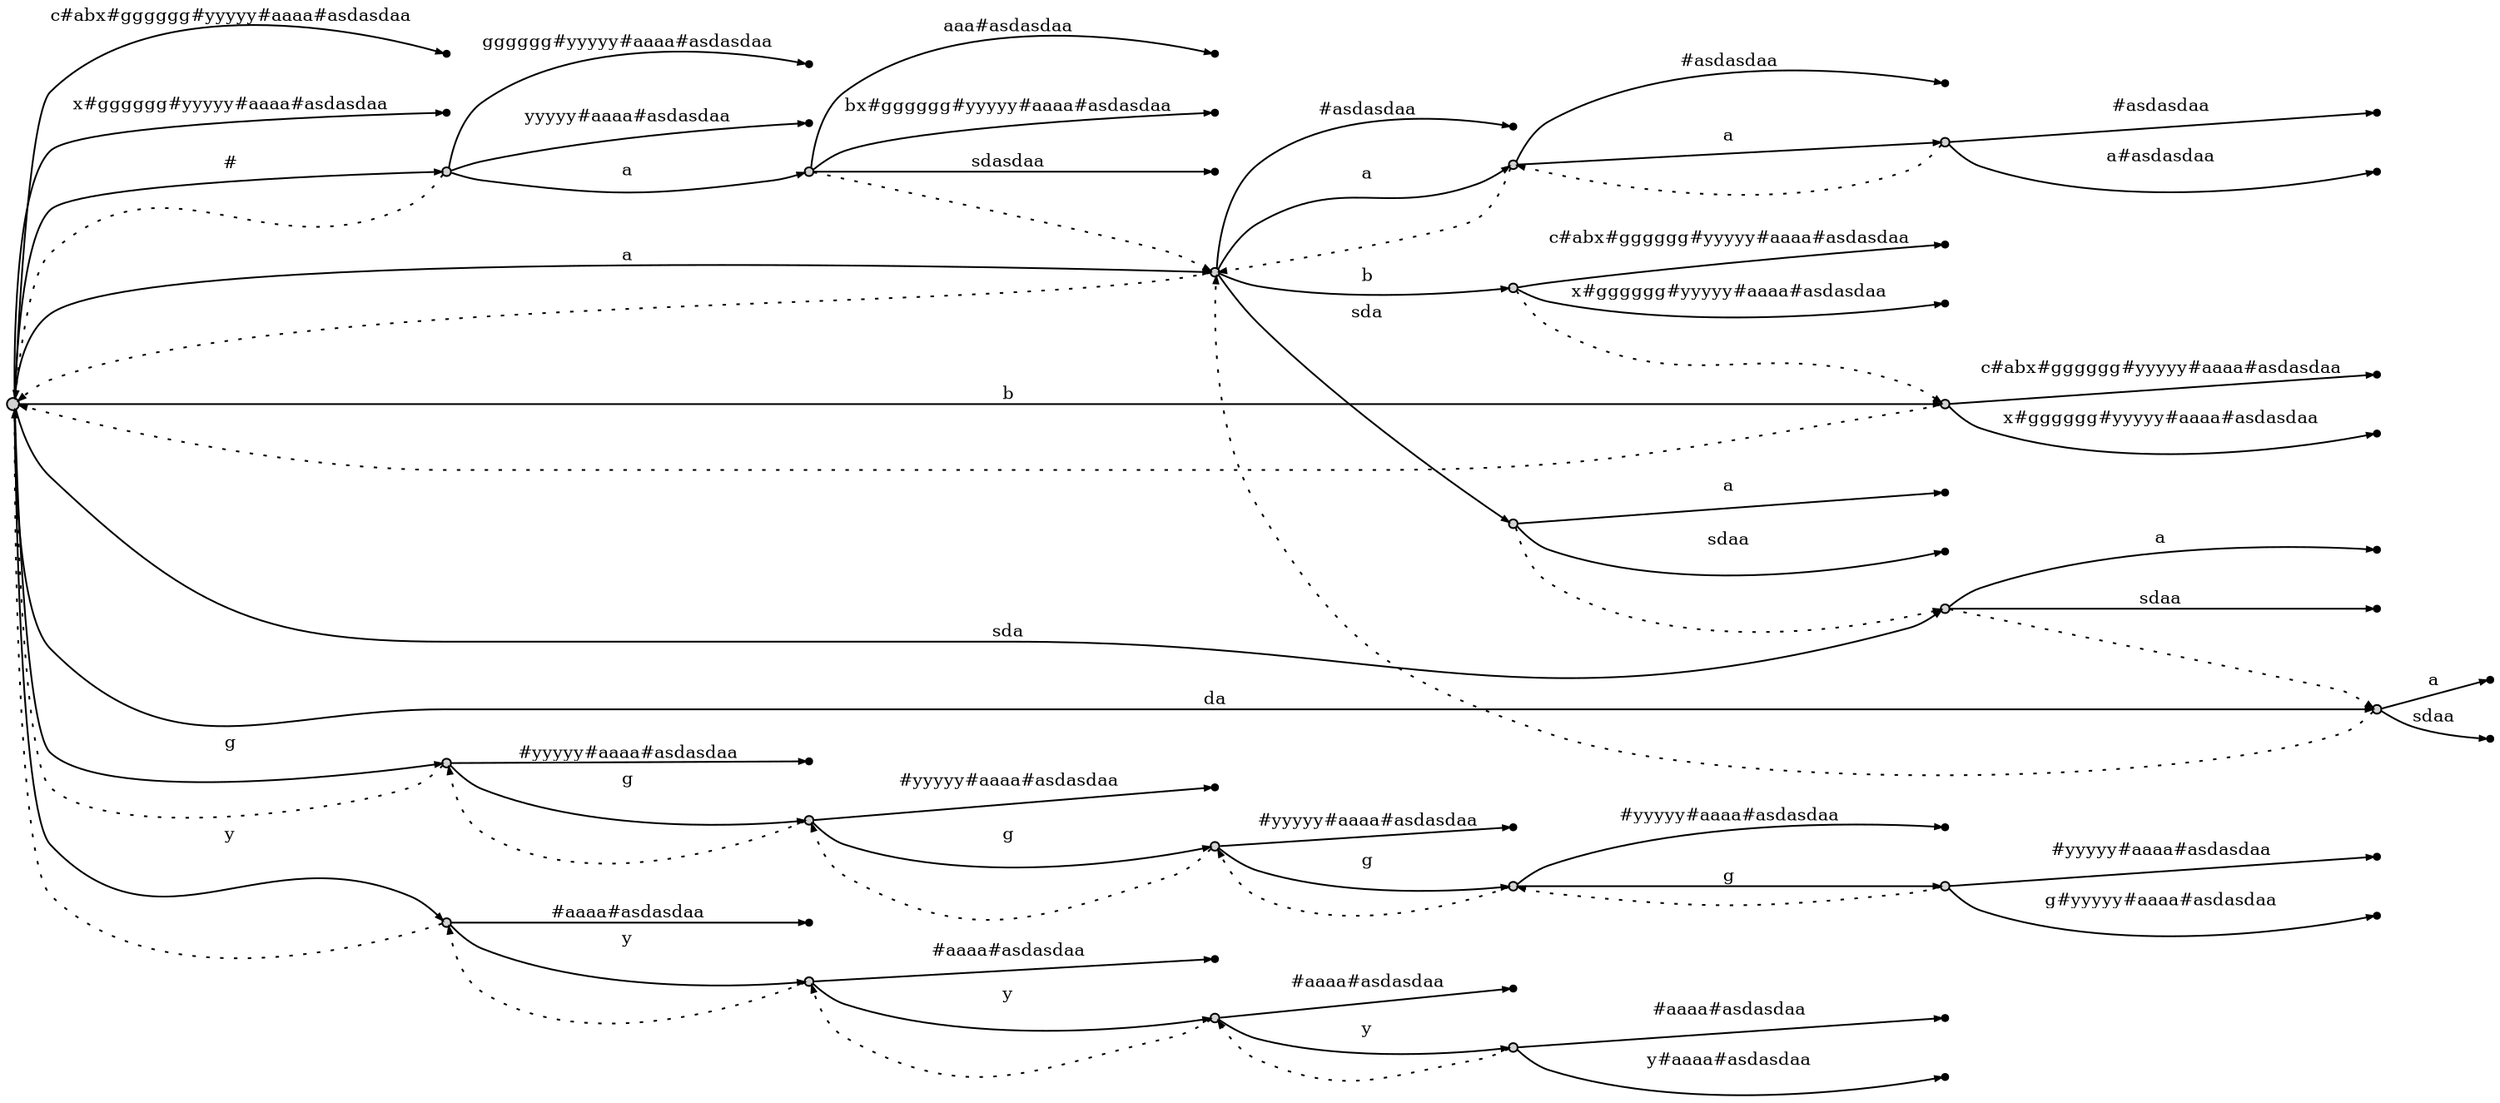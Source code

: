 digraph {
	rankdir = LR;
	edge [arrowsize=0.4,fontsize=10]
	node1 [label="",style=filled,fillcolor=lightgrey,shape=circle,width=.1,height=.1];
//------leaves------
	node35 [label="",shape=point]
	node5 [label="",shape=point]
	node43 [label="",shape=point]
	node12 [label="",shape=point]
	node24 [label="",shape=point]
	node42 [label="",shape=point]
	node41 [label="",shape=point]
	node39 [label="",shape=point]
	node37 [label="",shape=point]
	node2 [label="",shape=point]
	node7 [label="",shape=point]
	node48 [label="",shape=point]
	node44 [label="",shape=point]
	node3 [label="",shape=point]
	node9 [label="",shape=point]
	node4 [label="",shape=point]
	node52 [label="",shape=point]
	node46 [label="",shape=point]
	node23 [label="",shape=point]
	node21 [label="",shape=point]
	node19 [label="",shape=point]
	node17 [label="",shape=point]
	node15 [label="",shape=point]
	node13 [label="",shape=point]
	node50 [label="",shape=point]
	node45 [label="",shape=point]
	node10 [label="",shape=point]
	node33 [label="",shape=point]
	node31 [label="",shape=point]
	node29 [label="",shape=point]
	node27 [label="",shape=point]
	node25 [label="",shape=point]
//------internal nodes------
	node11 [label="",style=filled,fillcolor=lightgrey,shape=circle,width=.07,height=.07]
	node34 [label="",style=filled,fillcolor=lightgrey,shape=circle,width=.07,height=.07]
	node36 [label="",style=filled,fillcolor=lightgrey,shape=circle,width=.07,height=.07]
	node40 [label="",style=filled,fillcolor=lightgrey,shape=circle,width=.07,height=.07]
	node38 [label="",style=filled,fillcolor=lightgrey,shape=circle,width=.07,height=.07]
	node6 [label="",style=filled,fillcolor=lightgrey,shape=circle,width=.07,height=.07]
	node47 [label="",style=filled,fillcolor=lightgrey,shape=circle,width=.07,height=.07]
	node8 [label="",style=filled,fillcolor=lightgrey,shape=circle,width=.07,height=.07]
	node51 [label="",style=filled,fillcolor=lightgrey,shape=circle,width=.07,height=.07]
	node22 [label="",style=filled,fillcolor=lightgrey,shape=circle,width=.07,height=.07]
	node20 [label="",style=filled,fillcolor=lightgrey,shape=circle,width=.07,height=.07]
	node18 [label="",style=filled,fillcolor=lightgrey,shape=circle,width=.07,height=.07]
	node16 [label="",style=filled,fillcolor=lightgrey,shape=circle,width=.07,height=.07]
	node14 [label="",style=filled,fillcolor=lightgrey,shape=circle,width=.07,height=.07]
	node49 [label="",style=filled,fillcolor=lightgrey,shape=circle,width=.07,height=.07]
	node32 [label="",style=filled,fillcolor=lightgrey,shape=circle,width=.07,height=.07]
	node30 [label="",style=filled,fillcolor=lightgrey,shape=circle,width=.07,height=.07]
	node28 [label="",style=filled,fillcolor=lightgrey,shape=circle,width=.07,height=.07]
	node26 [label="",style=filled,fillcolor=lightgrey,shape=circle,width=.07,height=.07]
//------edges------
	node1 -> node11 [label="#",weight=3]
	node11 -> node34 [label="a",weight=3]
	node34 -> node35 [label="aaa#asdasdaa",weight=3]
	node34 -> node5 [label="bx#gggggg#yyyyy#aaaa#asdasdaa",weight=3]
	node34 -> node43 [label="sdasdaa",weight=3]
	node11 -> node12 [label="gggggg#yyyyy#aaaa#asdasdaa",weight=3]
	node11 -> node24 [label="yyyyy#aaaa#asdasdaa",weight=3]
	node1 -> node36 [label="a",weight=3]
	node36 -> node42 [label="#asdasdaa",weight=3]
	node36 -> node40 [label="a",weight=3]
	node40 -> node41 [label="#asdasdaa",weight=3]
	node40 -> node38 [label="a",weight=3]
	node38 -> node39 [label="#asdasdaa",weight=3]
	node38 -> node37 [label="a#asdasdaa",weight=3]
	node36 -> node6 [label="b",weight=3]
	node6 -> node2 [label="c#abx#gggggg#yyyyy#aaaa#asdasdaa",weight=3]
	node6 -> node7 [label="x#gggggg#yyyyy#aaaa#asdasdaa",weight=3]
	node36 -> node47 [label="sda",weight=3]
	node47 -> node48 [label="a",weight=3]
	node47 -> node44 [label="sdaa",weight=3]
	node1 -> node8 [label="b",weight=3]
	node8 -> node3 [label="c#abx#gggggg#yyyyy#aaaa#asdasdaa",weight=3]
	node8 -> node9 [label="x#gggggg#yyyyy#aaaa#asdasdaa",weight=3]
	node1 -> node4 [label="c#abx#gggggg#yyyyy#aaaa#asdasdaa",weight=3]
	node1 -> node51 [label="da",weight=3]
	node51 -> node52 [label="a",weight=3]
	node51 -> node46 [label="sdaa",weight=3]
	node1 -> node22 [label="g",weight=3]
	node22 -> node23 [label="#yyyyy#aaaa#asdasdaa",weight=3]
	node22 -> node20 [label="g",weight=3]
	node20 -> node21 [label="#yyyyy#aaaa#asdasdaa",weight=3]
	node20 -> node18 [label="g",weight=3]
	node18 -> node19 [label="#yyyyy#aaaa#asdasdaa",weight=3]
	node18 -> node16 [label="g",weight=3]
	node16 -> node17 [label="#yyyyy#aaaa#asdasdaa",weight=3]
	node16 -> node14 [label="g",weight=3]
	node14 -> node15 [label="#yyyyy#aaaa#asdasdaa",weight=3]
	node14 -> node13 [label="g#yyyyy#aaaa#asdasdaa",weight=3]
	node1 -> node49 [label="sda",weight=3]
	node49 -> node50 [label="a",weight=3]
	node49 -> node45 [label="sdaa",weight=3]
	node1 -> node10 [label="x#gggggg#yyyyy#aaaa#asdasdaa",weight=3]
	node1 -> node32 [label="y",weight=3]
	node32 -> node33 [label="#aaaa#asdasdaa",weight=3]
	node32 -> node30 [label="y",weight=3]
	node30 -> node31 [label="#aaaa#asdasdaa",weight=3]
	node30 -> node28 [label="y",weight=3]
	node28 -> node29 [label="#aaaa#asdasdaa",weight=3]
	node28 -> node26 [label="y",weight=3]
	node26 -> node27 [label="#aaaa#asdasdaa",weight=3]
	node26 -> node25 [label="y#aaaa#asdasdaa",weight=3]
//------suffix links------
	node11 -> node1 [label="",weight=1,style=dotted]
	node34 -> node36 [label="",weight=1,style=dotted]
	node36 -> node1 [label="",weight=1,style=dotted]
	node40 -> node36 [label="",weight=1,style=dotted]
	node38 -> node40 [label="",weight=1,style=dotted]
	node6 -> node8 [label="",weight=1,style=dotted]
	node47 -> node49 [label="",weight=1,style=dotted]
	node8 -> node1 [label="",weight=1,style=dotted]
	node51 -> node36 [label="",weight=1,style=dotted]
	node22 -> node1 [label="",weight=1,style=dotted]
	node20 -> node22 [label="",weight=1,style=dotted]
	node18 -> node20 [label="",weight=1,style=dotted]
	node16 -> node18 [label="",weight=1,style=dotted]
	node14 -> node16 [label="",weight=1,style=dotted]
	node49 -> node51 [label="",weight=1,style=dotted]
	node32 -> node1 [label="",weight=1,style=dotted]
	node30 -> node32 [label="",weight=1,style=dotted]
	node28 -> node30 [label="",weight=1,style=dotted]
	node26 -> node28 [label="",weight=1,style=dotted]
}
